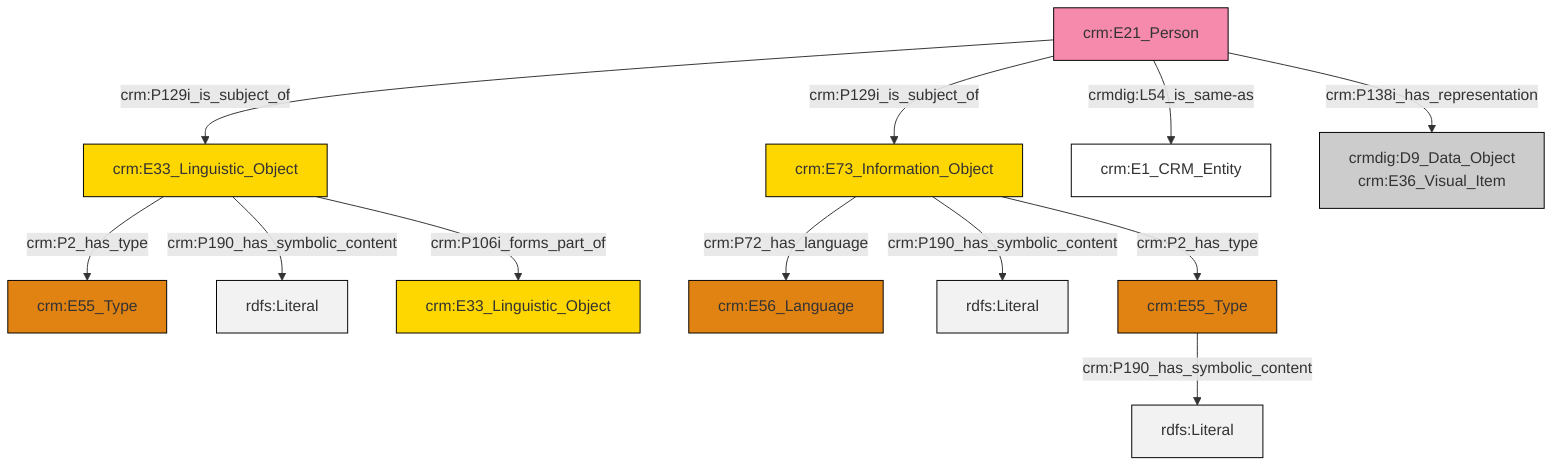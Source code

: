 graph TD
classDef Literal fill:#f2f2f2,stroke:#000000;
classDef CRM_Entity fill:#FFFFFF,stroke:#000000;
classDef Temporal_Entity fill:#00C9E6, stroke:#000000;
classDef Type fill:#E18312, stroke:#000000;
classDef Time-Span fill:#2C9C91, stroke:#000000;
classDef Appellation fill:#FFEB7F, stroke:#000000;
classDef Place fill:#008836, stroke:#000000;
classDef Persistent_Item fill:#B266B2, stroke:#000000;
classDef Conceptual_Object fill:#FFD700, stroke:#000000;
classDef Physical_Thing fill:#D2B48C, stroke:#000000;
classDef Actor fill:#f58aad, stroke:#000000;
classDef PC_Classes fill:#4ce600, stroke:#000000;
classDef Multi fill:#cccccc,stroke:#000000;

0["crm:E21_Person"]:::Actor -->|crm:P129i_is_subject_of| 1["crm:E33_Linguistic_Object"]:::Conceptual_Object
5["crm:E55_Type"]:::Type -->|crm:P190_has_symbolic_content| 6[rdfs:Literal]:::Literal
0["crm:E21_Person"]:::Actor -->|crm:P129i_is_subject_of| 8["crm:E73_Information_Object"]:::Conceptual_Object
0["crm:E21_Person"]:::Actor -->|crmdig:L54_is_same-as| 9["crm:E1_CRM_Entity"]:::CRM_Entity
1["crm:E33_Linguistic_Object"]:::Conceptual_Object -->|crm:P2_has_type| 3["crm:E55_Type"]:::Type
1["crm:E33_Linguistic_Object"]:::Conceptual_Object -->|crm:P190_has_symbolic_content| 10[rdfs:Literal]:::Literal
8["crm:E73_Information_Object"]:::Conceptual_Object -->|crm:P72_has_language| 11["crm:E56_Language"]:::Type
8["crm:E73_Information_Object"]:::Conceptual_Object -->|crm:P190_has_symbolic_content| 17[rdfs:Literal]:::Literal
1["crm:E33_Linguistic_Object"]:::Conceptual_Object -->|crm:P106i_forms_part_of| 19["crm:E33_Linguistic_Object"]:::Conceptual_Object
8["crm:E73_Information_Object"]:::Conceptual_Object -->|crm:P2_has_type| 5["crm:E55_Type"]:::Type
0["crm:E21_Person"]:::Actor -->|crm:P138i_has_representation| 13["crmdig:D9_Data_Object<br>crm:E36_Visual_Item"]:::Multi